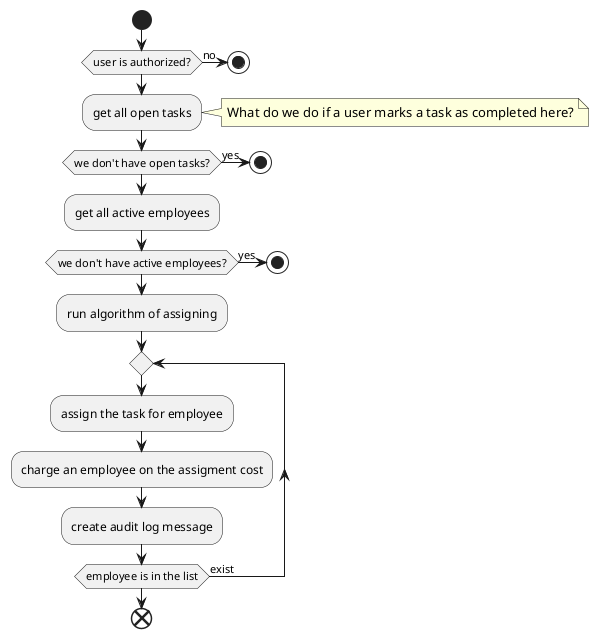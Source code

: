 @startuml Assign Task
    start
    if (user is authorized?) then(no)
        stop
    endif
    :get all open tasks;
    note right
        What do we do if a user marks a task as completed here?
    end note
    if (we don't have open tasks?) then(yes)
        stop
    endif
    :get all active employees;
     if (we don't have active employees?) then(yes)
        stop
    endif
    :run algorithm of assigning;
    repeat
        :assign the task for employee;
        :charge an employee on the assigment cost;
        :create audit log message;
    repeat while (employee is in the list) is (exist)
    end
@enduml